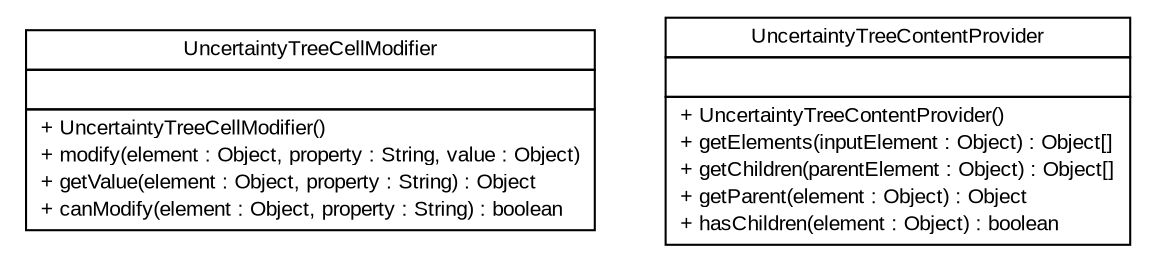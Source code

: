 #!/usr/local/bin/dot
#
# Class diagram 
# Generated by UMLGraph version R5_6-24-gf6e263 (http://www.umlgraph.org/)
#

digraph G {
	edge [fontname="arial",fontsize=10,labelfontname="arial",labelfontsize=10];
	node [fontname="arial",fontsize=10,shape=plaintext];
	nodesep=0.25;
	ranksep=0.5;
	// gov.sandia.cf.parts.ui.uncertainty.editors.UncertaintyTreeCellModifier
	c30078 [label=<<table title="gov.sandia.cf.parts.ui.uncertainty.editors.UncertaintyTreeCellModifier" border="0" cellborder="1" cellspacing="0" cellpadding="2" port="p" href="./UncertaintyTreeCellModifier.html">
		<tr><td><table border="0" cellspacing="0" cellpadding="1">
<tr><td align="center" balign="center"> UncertaintyTreeCellModifier </td></tr>
		</table></td></tr>
		<tr><td><table border="0" cellspacing="0" cellpadding="1">
<tr><td align="left" balign="left">  </td></tr>
		</table></td></tr>
		<tr><td><table border="0" cellspacing="0" cellpadding="1">
<tr><td align="left" balign="left"> + UncertaintyTreeCellModifier() </td></tr>
<tr><td align="left" balign="left"> + modify(element : Object, property : String, value : Object) </td></tr>
<tr><td align="left" balign="left"> + getValue(element : Object, property : String) : Object </td></tr>
<tr><td align="left" balign="left"> + canModify(element : Object, property : String) : boolean </td></tr>
		</table></td></tr>
		</table>>, URL="./UncertaintyTreeCellModifier.html", fontname="arial", fontcolor="black", fontsize=10.0];
	// gov.sandia.cf.parts.ui.uncertainty.editors.UncertaintyTreeContentProvider
	c30079 [label=<<table title="gov.sandia.cf.parts.ui.uncertainty.editors.UncertaintyTreeContentProvider" border="0" cellborder="1" cellspacing="0" cellpadding="2" port="p" href="./UncertaintyTreeContentProvider.html">
		<tr><td><table border="0" cellspacing="0" cellpadding="1">
<tr><td align="center" balign="center"> UncertaintyTreeContentProvider </td></tr>
		</table></td></tr>
		<tr><td><table border="0" cellspacing="0" cellpadding="1">
<tr><td align="left" balign="left">  </td></tr>
		</table></td></tr>
		<tr><td><table border="0" cellspacing="0" cellpadding="1">
<tr><td align="left" balign="left"> + UncertaintyTreeContentProvider() </td></tr>
<tr><td align="left" balign="left"> + getElements(inputElement : Object) : Object[] </td></tr>
<tr><td align="left" balign="left"> + getChildren(parentElement : Object) : Object[] </td></tr>
<tr><td align="left" balign="left"> + getParent(element : Object) : Object </td></tr>
<tr><td align="left" balign="left"> + hasChildren(element : Object) : boolean </td></tr>
		</table></td></tr>
		</table>>, URL="./UncertaintyTreeContentProvider.html", fontname="arial", fontcolor="black", fontsize=10.0];
}

